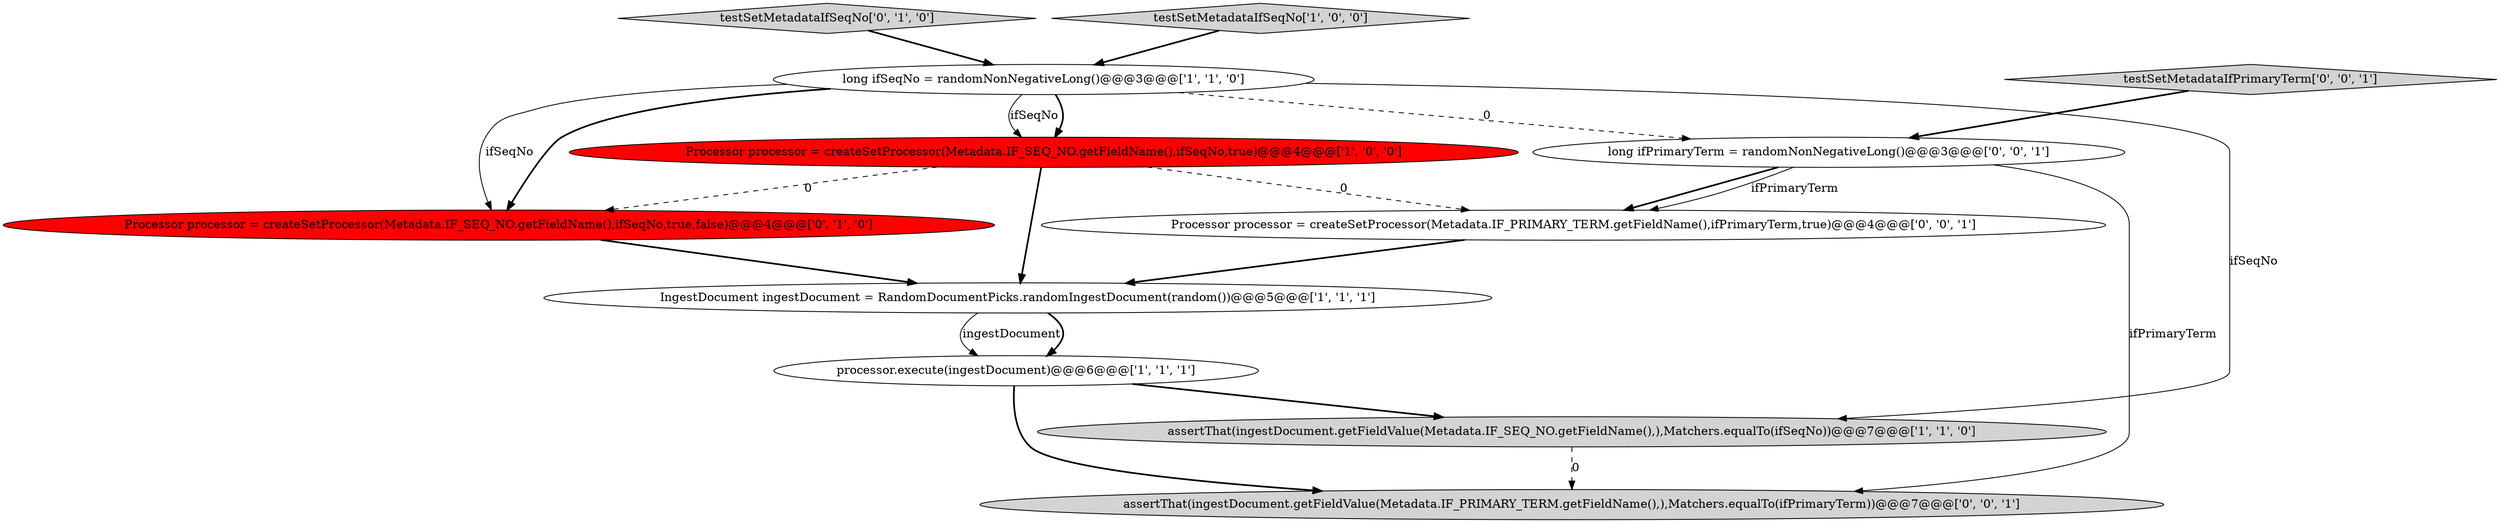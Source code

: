 digraph {
0 [style = filled, label = "IngestDocument ingestDocument = RandomDocumentPicks.randomIngestDocument(random())@@@5@@@['1', '1', '1']", fillcolor = white, shape = ellipse image = "AAA0AAABBB1BBB"];
1 [style = filled, label = "processor.execute(ingestDocument)@@@6@@@['1', '1', '1']", fillcolor = white, shape = ellipse image = "AAA0AAABBB1BBB"];
6 [style = filled, label = "Processor processor = createSetProcessor(Metadata.IF_SEQ_NO.getFieldName(),ifSeqNo,true,false)@@@4@@@['0', '1', '0']", fillcolor = red, shape = ellipse image = "AAA1AAABBB2BBB"];
11 [style = filled, label = "Processor processor = createSetProcessor(Metadata.IF_PRIMARY_TERM.getFieldName(),ifPrimaryTerm,true)@@@4@@@['0', '0', '1']", fillcolor = white, shape = ellipse image = "AAA0AAABBB3BBB"];
7 [style = filled, label = "testSetMetadataIfSeqNo['0', '1', '0']", fillcolor = lightgray, shape = diamond image = "AAA0AAABBB2BBB"];
3 [style = filled, label = "Processor processor = createSetProcessor(Metadata.IF_SEQ_NO.getFieldName(),ifSeqNo,true)@@@4@@@['1', '0', '0']", fillcolor = red, shape = ellipse image = "AAA1AAABBB1BBB"];
8 [style = filled, label = "assertThat(ingestDocument.getFieldValue(Metadata.IF_PRIMARY_TERM.getFieldName(),),Matchers.equalTo(ifPrimaryTerm))@@@7@@@['0', '0', '1']", fillcolor = lightgray, shape = ellipse image = "AAA0AAABBB3BBB"];
2 [style = filled, label = "assertThat(ingestDocument.getFieldValue(Metadata.IF_SEQ_NO.getFieldName(),),Matchers.equalTo(ifSeqNo))@@@7@@@['1', '1', '0']", fillcolor = lightgray, shape = ellipse image = "AAA0AAABBB1BBB"];
5 [style = filled, label = "long ifSeqNo = randomNonNegativeLong()@@@3@@@['1', '1', '0']", fillcolor = white, shape = ellipse image = "AAA0AAABBB1BBB"];
10 [style = filled, label = "testSetMetadataIfPrimaryTerm['0', '0', '1']", fillcolor = lightgray, shape = diamond image = "AAA0AAABBB3BBB"];
9 [style = filled, label = "long ifPrimaryTerm = randomNonNegativeLong()@@@3@@@['0', '0', '1']", fillcolor = white, shape = ellipse image = "AAA0AAABBB3BBB"];
4 [style = filled, label = "testSetMetadataIfSeqNo['1', '0', '0']", fillcolor = lightgray, shape = diamond image = "AAA0AAABBB1BBB"];
5->3 [style = bold, label=""];
5->2 [style = solid, label="ifSeqNo"];
3->6 [style = dashed, label="0"];
9->8 [style = solid, label="ifPrimaryTerm"];
5->3 [style = solid, label="ifSeqNo"];
1->8 [style = bold, label=""];
9->11 [style = bold, label=""];
0->1 [style = solid, label="ingestDocument"];
5->6 [style = solid, label="ifSeqNo"];
5->9 [style = dashed, label="0"];
6->0 [style = bold, label=""];
2->8 [style = dashed, label="0"];
3->0 [style = bold, label=""];
7->5 [style = bold, label=""];
11->0 [style = bold, label=""];
5->6 [style = bold, label=""];
0->1 [style = bold, label=""];
1->2 [style = bold, label=""];
10->9 [style = bold, label=""];
4->5 [style = bold, label=""];
9->11 [style = solid, label="ifPrimaryTerm"];
3->11 [style = dashed, label="0"];
}

